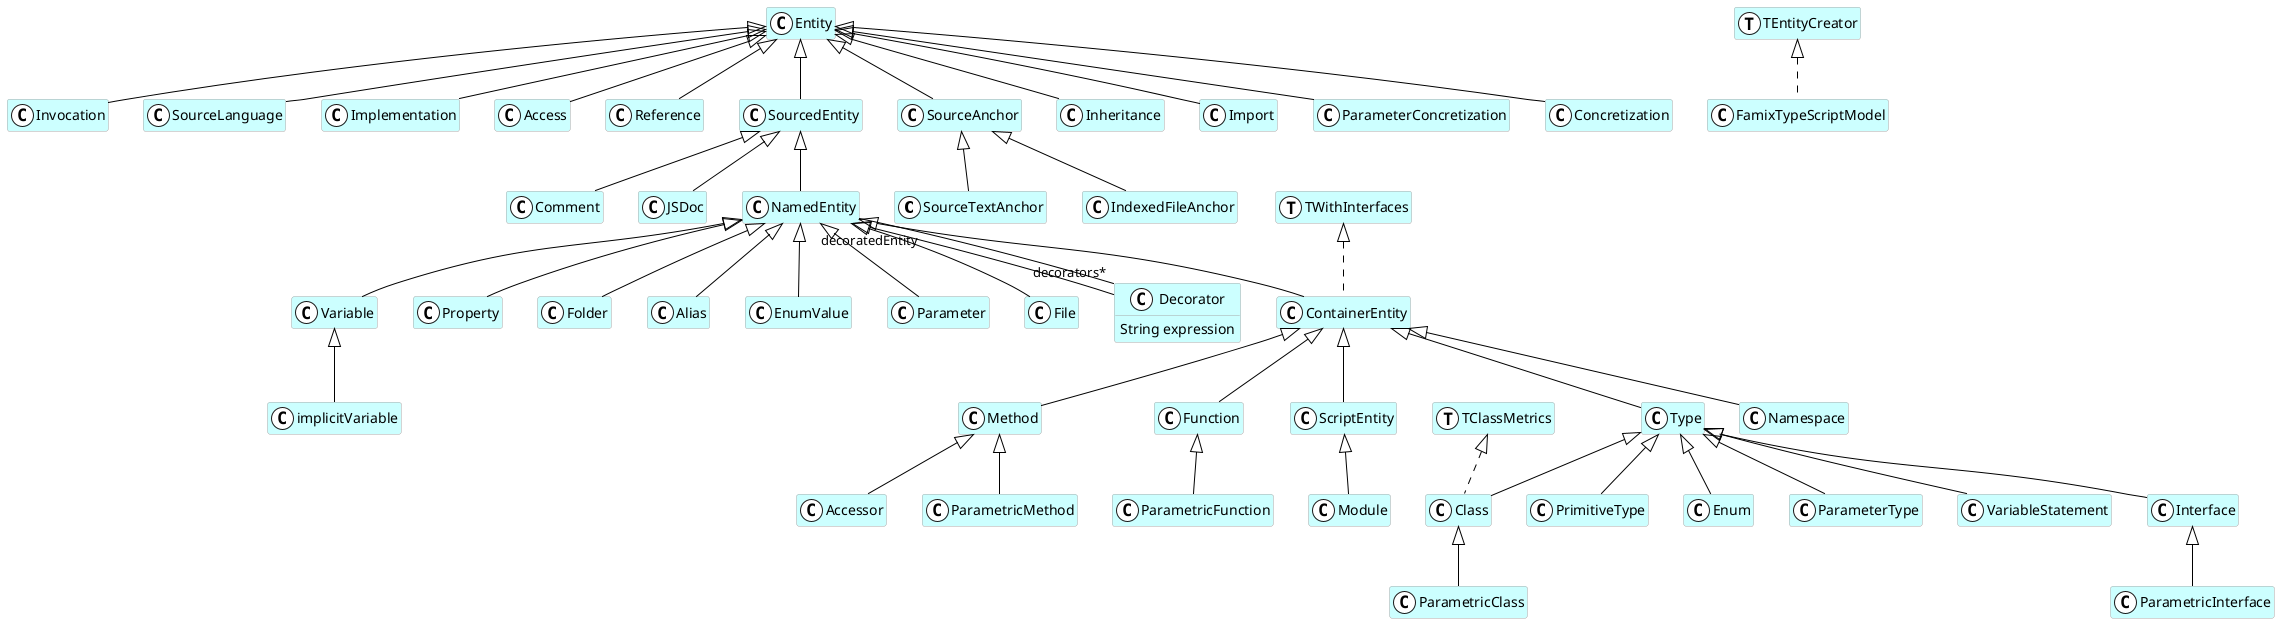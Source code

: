 @startumlhide empty membersskinparam class {  BackgroundColor white  ArrowColor black  BorderColor darkGray}class SourceTextAnchor <<(C,white)>> #CCFFFF {}class PrimitiveType <<(C,white)>> #CCFFFF {}class Accessor <<(C,white)>> #CCFFFF {}class Type <<(C,white)>> #CCFFFF {}class IndexedFileAnchor <<(C,white)>> #CCFFFF {}class Entity <<(C,white)>> #CCFFFF {}class Invocation <<(C,white)>> #CCFFFF {}class TClassMetrics <<(T,white)>> #CCFFFF {}class Enum <<(C,white)>> #CCFFFF {}class Variable <<(C,white)>> #CCFFFF {}class ParametricInterface <<(C,white)>> #CCFFFF {}class Property <<(C,white)>> #CCFFFF {}class ParametricClass <<(C,white)>> #CCFFFF {}class Namespace <<(C,white)>> #CCFFFF {}class Method <<(C,white)>> #CCFFFF {}class ContainerEntity <<(C,white)>> #CCFFFF {}class Comment <<(C,white)>> #CCFFFF {}class FamixTypeScriptModel <<(C,white)>> #CCFFFF {}class Folder <<(C,white)>> #CCFFFF {}class ParameterType <<(C,white)>> #CCFFFF {}class TEntityCreator <<(T,white)>> #CCFFFF {}class SourceLanguage <<(C,white)>> #CCFFFF {}class Implementation <<(C,white)>> #CCFFFF {}class ParametricFunction <<(C,white)>> #CCFFFF {}class Access <<(C,white)>> #CCFFFF {}class Alias <<(C,white)>> #CCFFFF {}class TWithInterfaces <<(T,white)>> #CCFFFF {}class ParametricMethod <<(C,white)>> #CCFFFF {}class Class <<(C,white)>> #CCFFFF {}class implicitVariable <<(C,white)>> #CCFFFF {}class Reference <<(C,white)>> #CCFFFF {}class Function <<(C,white)>> #CCFFFF {}class SourcedEntity <<(C,white)>> #CCFFFF {}class ScriptEntity <<(C,white)>> #CCFFFF {}class Decorator <<(C,white)>> #CCFFFF {  String expression}class SourceAnchor <<(C,white)>> #CCFFFF {}class Module <<(C,white)>> #CCFFFF {}class EnumValue <<(C,white)>> #CCFFFF {}class Inheritance <<(C,white)>> #CCFFFF {}class JSDoc <<(C,white)>> #CCFFFF {}class Import <<(C,white)>> #CCFFFF {}class ParameterConcretization <<(C,white)>> #CCFFFF {}class Parameter <<(C,white)>> #CCFFFF {}class VariableStatement <<(C,white)>> #CCFFFF {}class NamedEntity <<(C,white)>> #CCFFFF {}class Concretization <<(C,white)>> #CCFFFF {}class Interface <<(C,white)>> #CCFFFF {}class File <<(C,white)>> #CCFFFF {}SourceAnchor <|-- SourceTextAnchorType <|-- PrimitiveTypeMethod <|-- AccessorContainerEntity <|-- TypeSourceAnchor <|-- IndexedFileAnchorEntity <|-- InvocationType <|-- EnumNamedEntity <|-- VariableInterface <|-- ParametricInterfaceNamedEntity <|-- PropertyClass <|-- ParametricClassContainerEntity <|-- MethodContainerEntity <|-- NamespaceNamedEntity <|-- ContainerEntitySourcedEntity <|-- CommentNamedEntity <|-- FolderType <|-- ParameterTypeEntity <|-- SourceLanguageEntity <|-- ImplementationFunction <|-- ParametricFunctionEntity <|-- AccessNamedEntity <|-- AliasMethod <|-- ParametricMethodType <|-- ClassVariable <|-- implicitVariableEntity <|-- ReferenceContainerEntity <|-- FunctionEntity <|-- SourcedEntityContainerEntity <|-- ScriptEntityNamedEntity <|-- DecoratorEntity <|-- SourceAnchorScriptEntity <|-- ModuleNamedEntity <|-- EnumValueEntity <|-- InheritanceSourcedEntity <|-- JSDocEntity <|-- ImportEntity <|-- ParameterConcretizationNamedEntity <|-- ParameterType <|-- VariableStatementSourcedEntity <|-- NamedEntityEntity <|-- ConcretizationType <|-- InterfaceNamedEntity <|-- FileTWithInterfaces <|.. ContainerEntityTEntityCreator <|.. FamixTypeScriptModelTClassMetrics <|.. ClassDecorator "decorators*" -- "decoratedEntity" NamedEntity@enduml